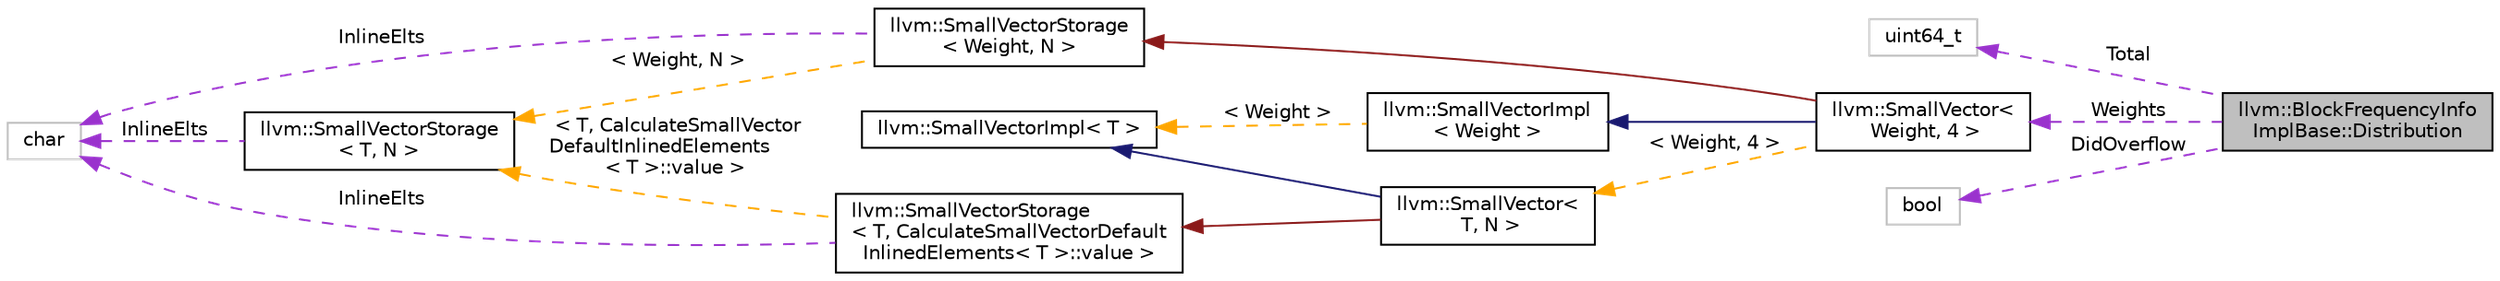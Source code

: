 digraph "llvm::BlockFrequencyInfoImplBase::Distribution"
{
 // LATEX_PDF_SIZE
  bgcolor="transparent";
  edge [fontname="Helvetica",fontsize="10",labelfontname="Helvetica",labelfontsize="10"];
  node [fontname="Helvetica",fontsize="10",shape=record];
  rankdir="LR";
  Node1 [label="llvm::BlockFrequencyInfo\lImplBase::Distribution",height=0.2,width=0.4,color="black", fillcolor="grey75", style="filled", fontcolor="black",tooltip="Distribution of unscaled probability weight."];
  Node2 -> Node1 [dir="back",color="darkorchid3",fontsize="10",style="dashed",label=" Total" ,fontname="Helvetica"];
  Node2 [label="uint64_t",height=0.2,width=0.4,color="grey75",tooltip=" "];
  Node3 -> Node1 [dir="back",color="darkorchid3",fontsize="10",style="dashed",label=" Weights" ,fontname="Helvetica"];
  Node3 [label="llvm::SmallVector\<\l Weight, 4 \>",height=0.2,width=0.4,color="black",URL="$classllvm_1_1SmallVector.html",tooltip=" "];
  Node4 -> Node3 [dir="back",color="midnightblue",fontsize="10",style="solid",fontname="Helvetica"];
  Node4 [label="llvm::SmallVectorImpl\l\< Weight \>",height=0.2,width=0.4,color="black",URL="$classllvm_1_1SmallVectorImpl.html",tooltip=" "];
  Node5 -> Node4 [dir="back",color="orange",fontsize="10",style="dashed",label=" \< Weight \>" ,fontname="Helvetica"];
  Node5 [label="llvm::SmallVectorImpl\< T \>",height=0.2,width=0.4,color="black",URL="$classllvm_1_1SmallVectorImpl.html",tooltip="This class consists of common code factored out of the SmallVector class to reduce code duplication b..."];
  Node6 -> Node3 [dir="back",color="firebrick4",fontsize="10",style="solid",fontname="Helvetica"];
  Node6 [label="llvm::SmallVectorStorage\l\< Weight, N \>",height=0.2,width=0.4,color="black",URL="$structllvm_1_1SmallVectorStorage.html",tooltip=" "];
  Node7 -> Node6 [dir="back",color="darkorchid3",fontsize="10",style="dashed",label=" InlineElts" ,fontname="Helvetica"];
  Node7 [label="char",height=0.2,width=0.4,color="grey75",tooltip=" "];
  Node8 -> Node6 [dir="back",color="orange",fontsize="10",style="dashed",label=" \< Weight, N \>" ,fontname="Helvetica"];
  Node8 [label="llvm::SmallVectorStorage\l\< T, N \>",height=0.2,width=0.4,color="black",URL="$structllvm_1_1SmallVectorStorage.html",tooltip="Storage for the SmallVector elements."];
  Node7 -> Node8 [dir="back",color="darkorchid3",fontsize="10",style="dashed",label=" InlineElts" ,fontname="Helvetica"];
  Node9 -> Node3 [dir="back",color="orange",fontsize="10",style="dashed",label=" \< Weight, 4 \>" ,fontname="Helvetica"];
  Node9 [label="llvm::SmallVector\<\l T, N \>",height=0.2,width=0.4,color="black",URL="$classllvm_1_1SmallVector.html",tooltip="This is a 'vector' (really, a variable-sized array), optimized for the case when the array is small."];
  Node5 -> Node9 [dir="back",color="midnightblue",fontsize="10",style="solid",fontname="Helvetica"];
  Node10 -> Node9 [dir="back",color="firebrick4",fontsize="10",style="solid",fontname="Helvetica"];
  Node10 [label="llvm::SmallVectorStorage\l\< T, CalculateSmallVectorDefault\lInlinedElements\< T \>::value \>",height=0.2,width=0.4,color="black",URL="$structllvm_1_1SmallVectorStorage.html",tooltip=" "];
  Node7 -> Node10 [dir="back",color="darkorchid3",fontsize="10",style="dashed",label=" InlineElts" ,fontname="Helvetica"];
  Node8 -> Node10 [dir="back",color="orange",fontsize="10",style="dashed",label=" \< T, CalculateSmallVector\lDefaultInlinedElements\l\< T \>::value \>" ,fontname="Helvetica"];
  Node11 -> Node1 [dir="back",color="darkorchid3",fontsize="10",style="dashed",label=" DidOverflow" ,fontname="Helvetica"];
  Node11 [label="bool",height=0.2,width=0.4,color="grey75",tooltip=" "];
}
